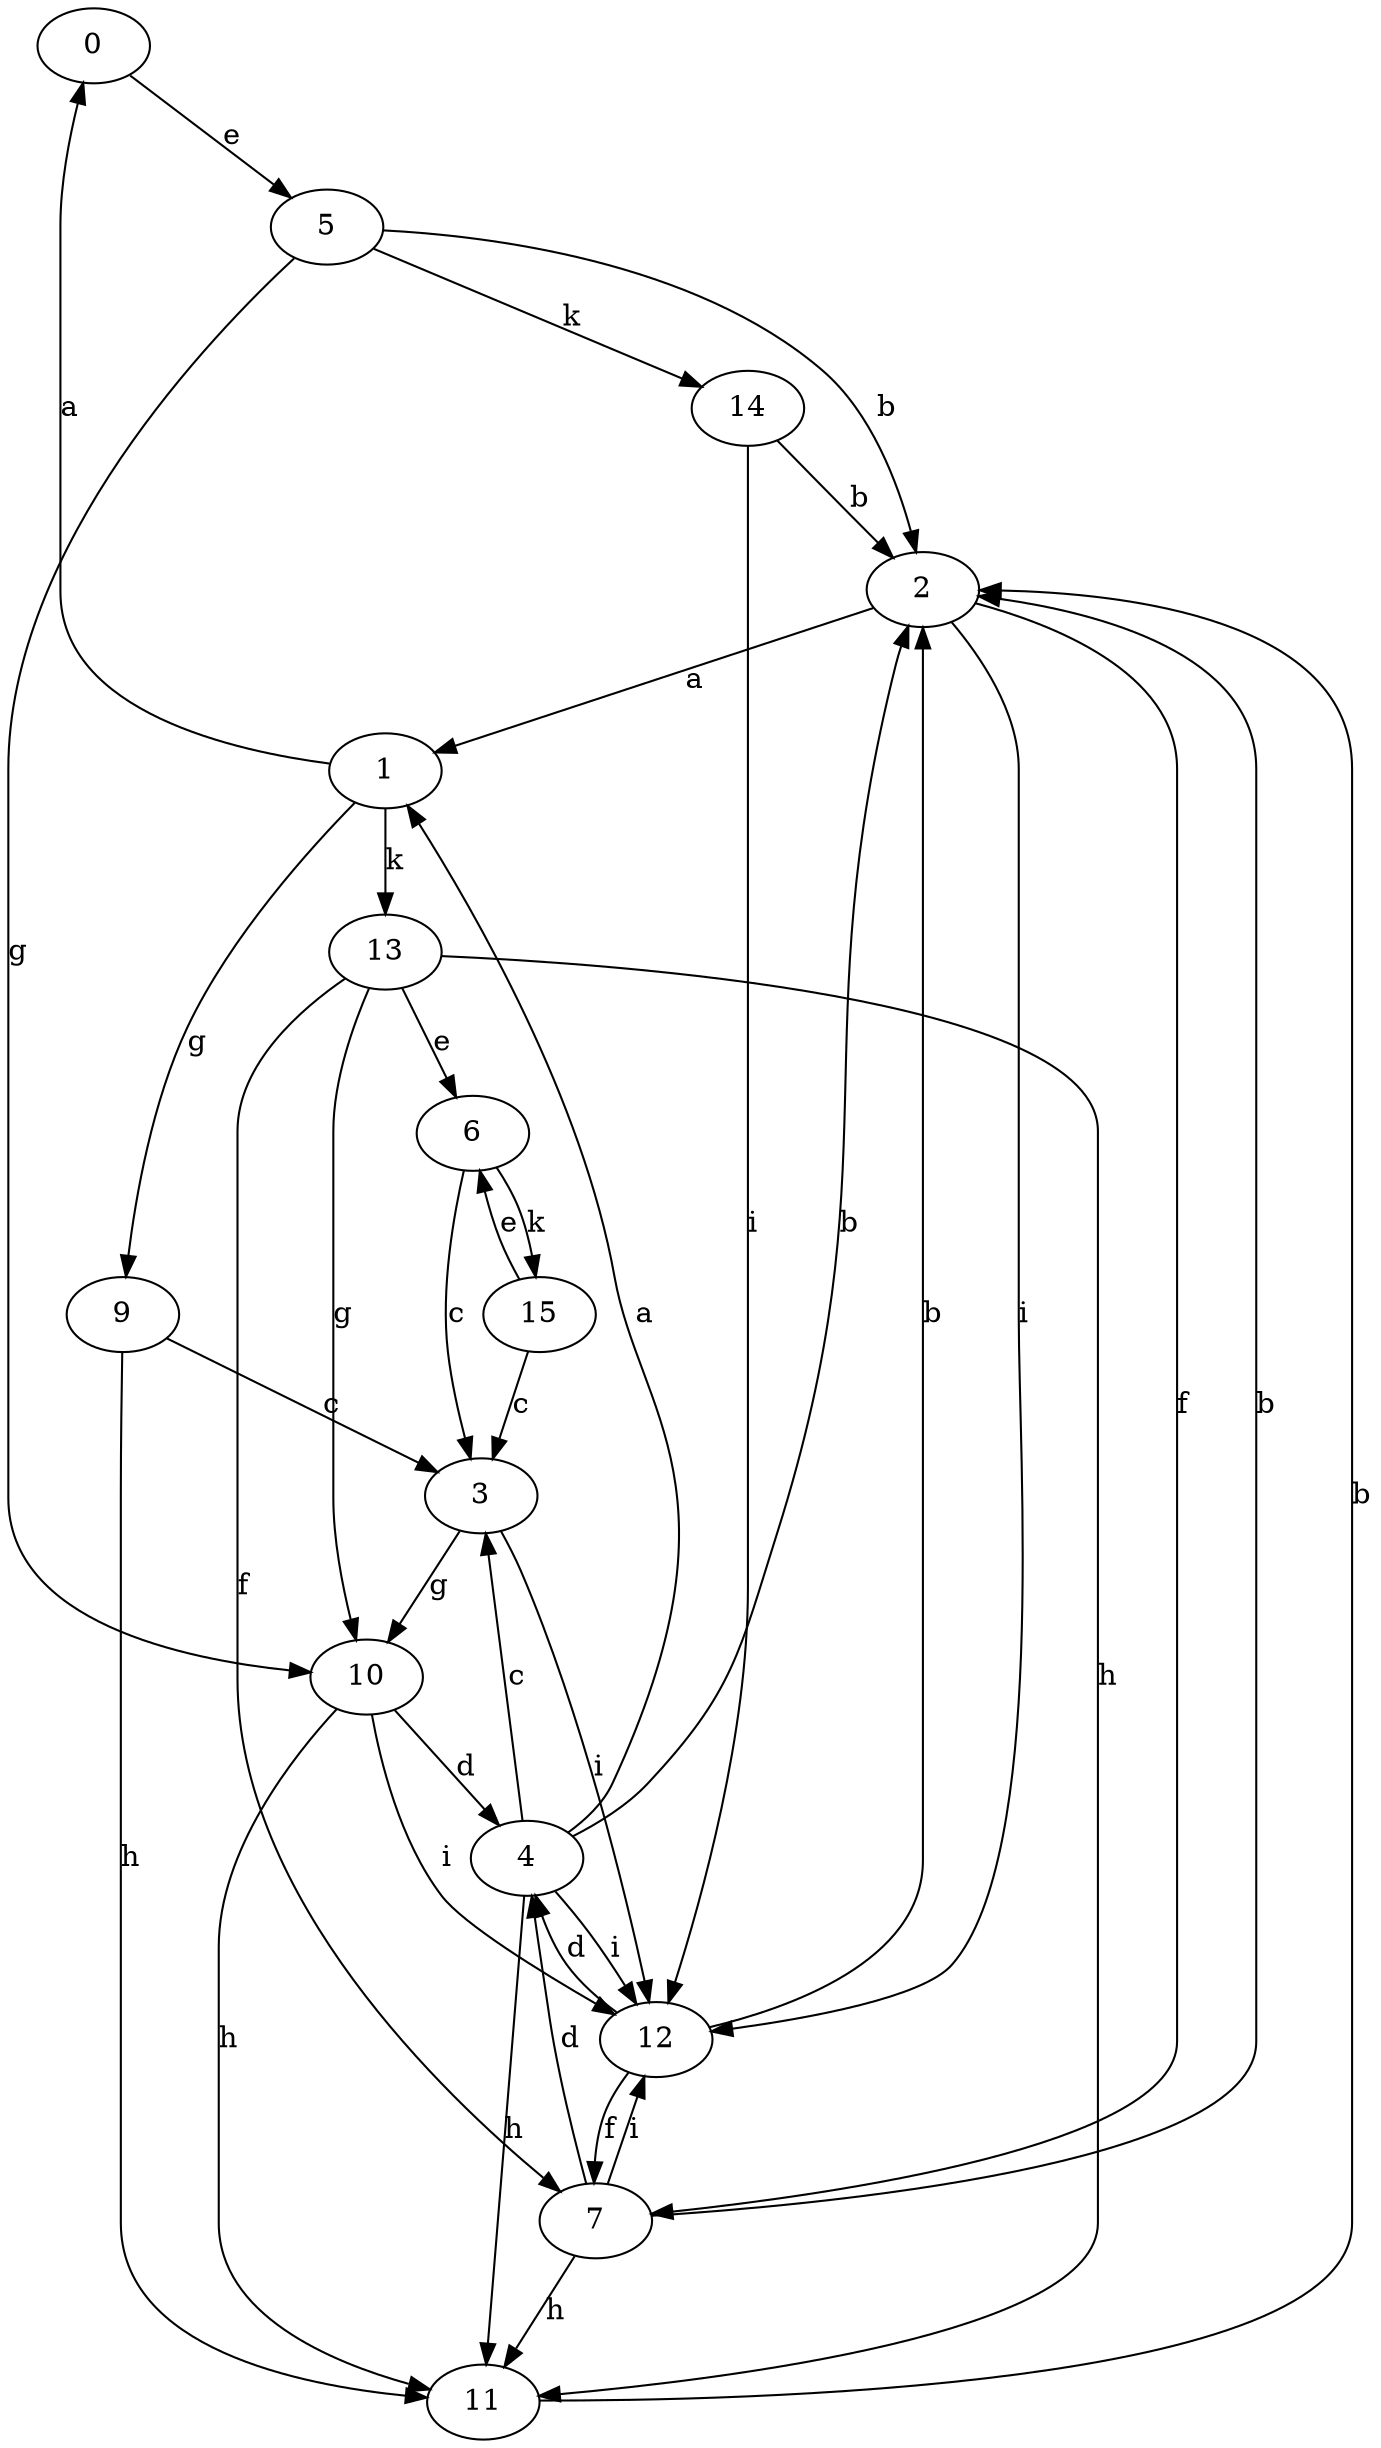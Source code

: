 strict digraph  {
0;
1;
2;
3;
4;
5;
6;
7;
9;
10;
11;
12;
13;
14;
15;
0 -> 5  [label=e];
1 -> 0  [label=a];
1 -> 9  [label=g];
1 -> 13  [label=k];
2 -> 1  [label=a];
2 -> 7  [label=f];
2 -> 12  [label=i];
3 -> 10  [label=g];
3 -> 12  [label=i];
4 -> 1  [label=a];
4 -> 2  [label=b];
4 -> 3  [label=c];
4 -> 11  [label=h];
4 -> 12  [label=i];
5 -> 2  [label=b];
5 -> 10  [label=g];
5 -> 14  [label=k];
6 -> 3  [label=c];
6 -> 15  [label=k];
7 -> 2  [label=b];
7 -> 4  [label=d];
7 -> 11  [label=h];
7 -> 12  [label=i];
9 -> 3  [label=c];
9 -> 11  [label=h];
10 -> 4  [label=d];
10 -> 11  [label=h];
10 -> 12  [label=i];
11 -> 2  [label=b];
12 -> 2  [label=b];
12 -> 4  [label=d];
12 -> 7  [label=f];
13 -> 6  [label=e];
13 -> 7  [label=f];
13 -> 10  [label=g];
13 -> 11  [label=h];
14 -> 2  [label=b];
14 -> 12  [label=i];
15 -> 3  [label=c];
15 -> 6  [label=e];
}

